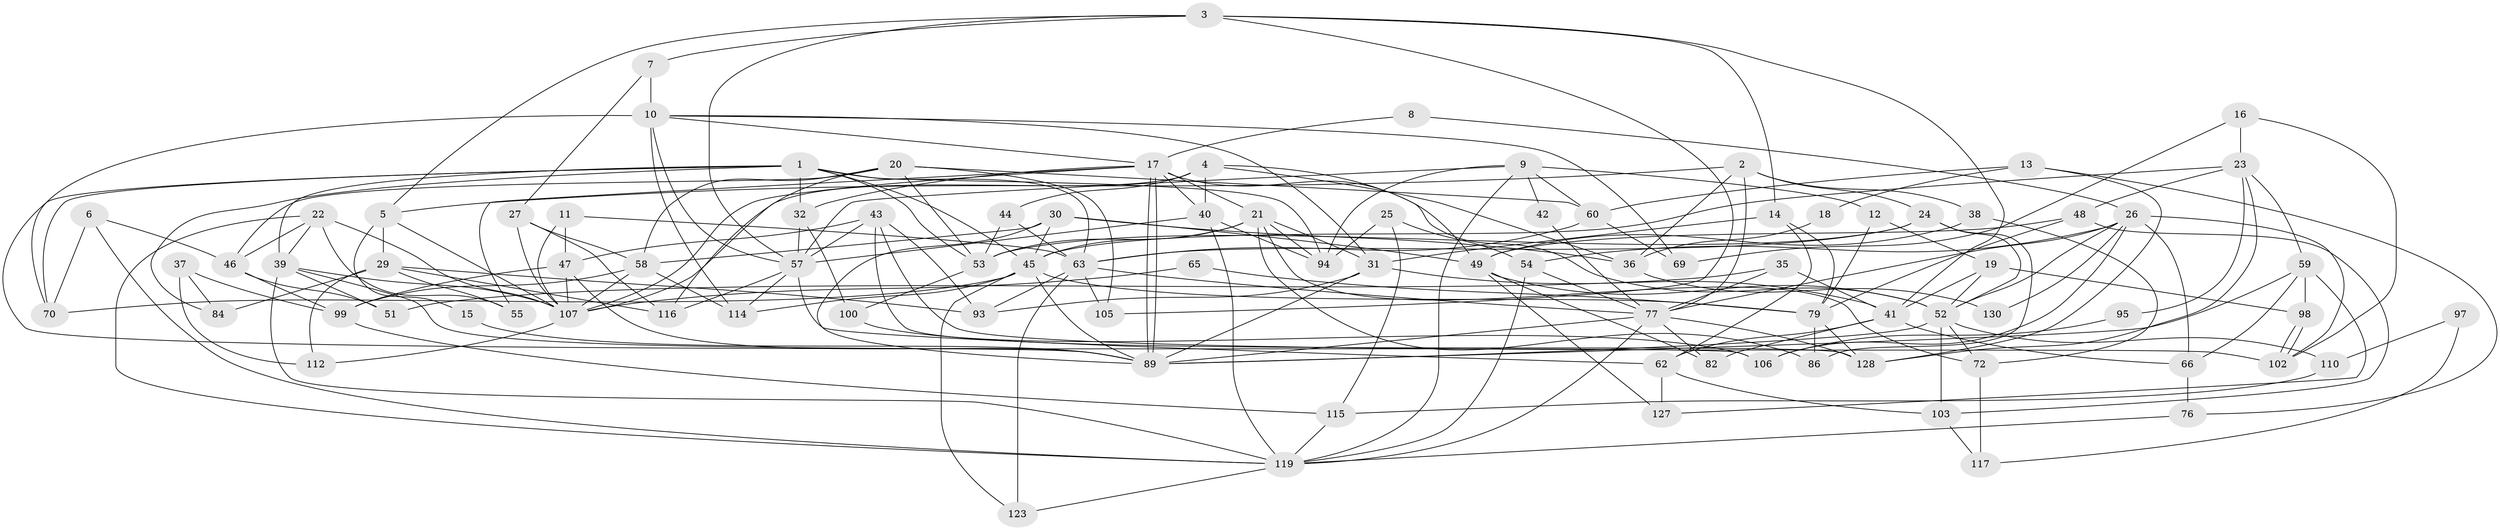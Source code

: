 // original degree distribution, {5: 0.18181818181818182, 4: 0.24242424242424243, 3: 0.3333333333333333, 2: 0.10606060606060606, 8: 0.022727272727272728, 6: 0.06818181818181818, 7: 0.045454545454545456}
// Generated by graph-tools (version 1.1) at 2025/11/02/27/25 16:11:18]
// undirected, 92 vertices, 220 edges
graph export_dot {
graph [start="1"]
  node [color=gray90,style=filled];
  1 [super="+96"];
  2;
  3 [super="+61"];
  4;
  5;
  6;
  7 [super="+73"];
  8;
  9 [super="+124"];
  10 [super="+56"];
  11 [super="+74"];
  12;
  13 [super="+28"];
  14;
  15;
  16;
  17 [super="+80"];
  18;
  19 [super="+50"];
  20;
  21 [super="+120"];
  22 [super="+71"];
  23 [super="+118"];
  24 [super="+67"];
  25 [super="+78"];
  26 [super="+68"];
  27 [super="+34"];
  29 [super="+83"];
  30 [super="+33"];
  31 [super="+88"];
  32;
  35;
  36 [super="+109"];
  37;
  38;
  39 [super="+75"];
  40 [super="+91"];
  41 [super="+125"];
  42;
  43;
  44;
  45 [super="+64"];
  46;
  47;
  48 [super="+121"];
  49 [super="+87"];
  51;
  52 [super="+126"];
  53 [super="+132"];
  54;
  55;
  57 [super="+92"];
  58 [super="+81"];
  59;
  60 [super="+85"];
  62;
  63 [super="+131"];
  65;
  66;
  69;
  70;
  72 [super="+90"];
  76;
  77 [super="+101"];
  79;
  82;
  84;
  86;
  89 [super="+108"];
  93;
  94 [super="+104"];
  95;
  97;
  98 [super="+113"];
  99;
  100;
  102;
  103;
  105;
  106;
  107 [super="+111"];
  110;
  112;
  114;
  115;
  116;
  117;
  119 [super="+122"];
  123;
  127;
  128 [super="+129"];
  130;
  1 -- 39;
  1 -- 63;
  1 -- 106;
  1 -- 53;
  1 -- 32;
  1 -- 84;
  1 -- 70;
  1 -- 45;
  1 -- 94;
  2 -- 5;
  2 -- 24;
  2 -- 36;
  2 -- 38;
  2 -- 77;
  3 -- 105;
  3 -- 57;
  3 -- 41;
  3 -- 5;
  3 -- 14;
  3 -- 7;
  4 -- 40;
  4 -- 44;
  4 -- 107;
  4 -- 36;
  4 -- 49;
  5 -- 107;
  5 -- 15;
  5 -- 29;
  6 -- 70;
  6 -- 46;
  6 -- 119;
  7 -- 10;
  7 -- 27;
  8 -- 17;
  8 -- 26;
  9 -- 57;
  9 -- 119;
  9 -- 94;
  9 -- 42;
  9 -- 12;
  9 -- 60;
  10 -- 57;
  10 -- 114;
  10 -- 69;
  10 -- 70;
  10 -- 31;
  10 -- 17;
  11 -- 63;
  11 -- 47;
  11 -- 107;
  12 -- 79;
  12 -- 19;
  13 -- 18;
  13 -- 128;
  13 -- 60;
  13 -- 76;
  14 -- 62;
  14 -- 31;
  14 -- 79;
  15 -- 89;
  16 -- 23;
  16 -- 102;
  16 -- 69;
  17 -- 32;
  17 -- 89;
  17 -- 89;
  17 -- 55;
  17 -- 52;
  17 -- 40;
  17 -- 107;
  17 -- 21;
  18 -- 36;
  19 -- 52;
  19 -- 41;
  19 -- 98;
  20 -- 116;
  20 -- 105;
  20 -- 46;
  20 -- 53;
  20 -- 58;
  20 -- 60;
  21 -- 94;
  21 -- 31;
  21 -- 45;
  21 -- 53;
  21 -- 86;
  21 -- 72;
  22 -- 119;
  22 -- 55;
  22 -- 46;
  22 -- 107;
  22 -- 39;
  23 -- 59;
  23 -- 48;
  23 -- 128;
  23 -- 45;
  23 -- 95;
  24 -- 86;
  24 -- 52;
  24 -- 53;
  24 -- 63;
  25 -- 94;
  25 -- 115;
  25 -- 54;
  26 -- 130;
  26 -- 52;
  26 -- 54;
  26 -- 66;
  26 -- 106;
  26 -- 102;
  26 -- 77;
  27 -- 116;
  27 -- 107;
  27 -- 58;
  29 -- 84;
  29 -- 112;
  29 -- 116;
  29 -- 93;
  29 -- 55;
  30 -- 58;
  30 -- 36;
  30 -- 89;
  30 -- 45;
  30 -- 49;
  31 -- 93;
  31 -- 89;
  31 -- 41;
  32 -- 100;
  32 -- 57;
  35 -- 51;
  35 -- 77;
  35 -- 41;
  36 -- 130 [weight=2];
  37 -- 99;
  37 -- 112;
  37 -- 84;
  38 -- 72;
  38 -- 49;
  39 -- 119;
  39 -- 107;
  39 -- 89;
  39 -- 51;
  40 -- 94;
  40 -- 57;
  40 -- 119;
  41 -- 82;
  41 -- 66;
  41 -- 62;
  42 -- 77;
  43 -- 47;
  43 -- 57;
  43 -- 93;
  43 -- 102;
  43 -- 128;
  44 -- 63;
  44 -- 53;
  45 -- 79;
  45 -- 114;
  45 -- 70;
  45 -- 89;
  45 -- 123;
  46 -- 51;
  46 -- 99;
  47 -- 107;
  47 -- 89;
  47 -- 99;
  48 -- 103;
  48 -- 79;
  48 -- 49;
  49 -- 82;
  49 -- 127;
  49 -- 52;
  52 -- 103;
  52 -- 72;
  52 -- 110;
  52 -- 89;
  53 -- 100;
  54 -- 119;
  54 -- 77;
  57 -- 116;
  57 -- 114;
  57 -- 62;
  58 -- 114;
  58 -- 107;
  58 -- 99;
  59 -- 66;
  59 -- 98;
  59 -- 127;
  59 -- 89;
  60 -- 69;
  60 -- 63;
  62 -- 127;
  62 -- 103;
  63 -- 123;
  63 -- 105;
  63 -- 93;
  63 -- 77;
  65 -- 79;
  65 -- 107;
  66 -- 76;
  72 -- 117;
  76 -- 119;
  77 -- 89;
  77 -- 82;
  77 -- 128;
  77 -- 119;
  79 -- 86;
  79 -- 128;
  95 -- 106;
  97 -- 110;
  97 -- 117;
  98 -- 102;
  98 -- 102;
  99 -- 115;
  100 -- 106;
  103 -- 117;
  107 -- 112;
  110 -- 115;
  115 -- 119;
  119 -- 123;
}
